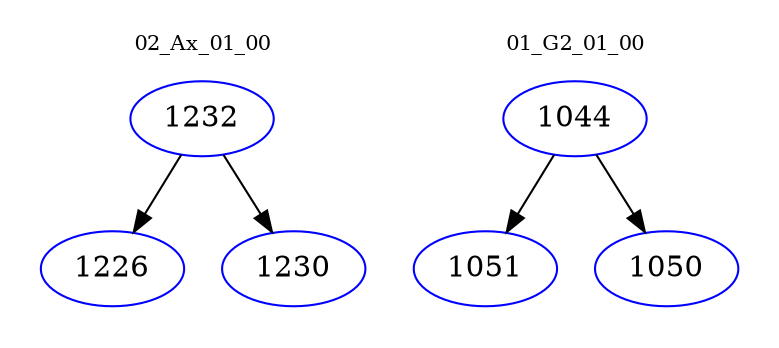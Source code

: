 digraph{
subgraph cluster_0 {
color = white
label = "02_Ax_01_00";
fontsize=10;
T0_1232 [label="1232", color="blue"]
T0_1232 -> T0_1226 [color="black"]
T0_1226 [label="1226", color="blue"]
T0_1232 -> T0_1230 [color="black"]
T0_1230 [label="1230", color="blue"]
}
subgraph cluster_1 {
color = white
label = "01_G2_01_00";
fontsize=10;
T1_1044 [label="1044", color="blue"]
T1_1044 -> T1_1051 [color="black"]
T1_1051 [label="1051", color="blue"]
T1_1044 -> T1_1050 [color="black"]
T1_1050 [label="1050", color="blue"]
}
}
